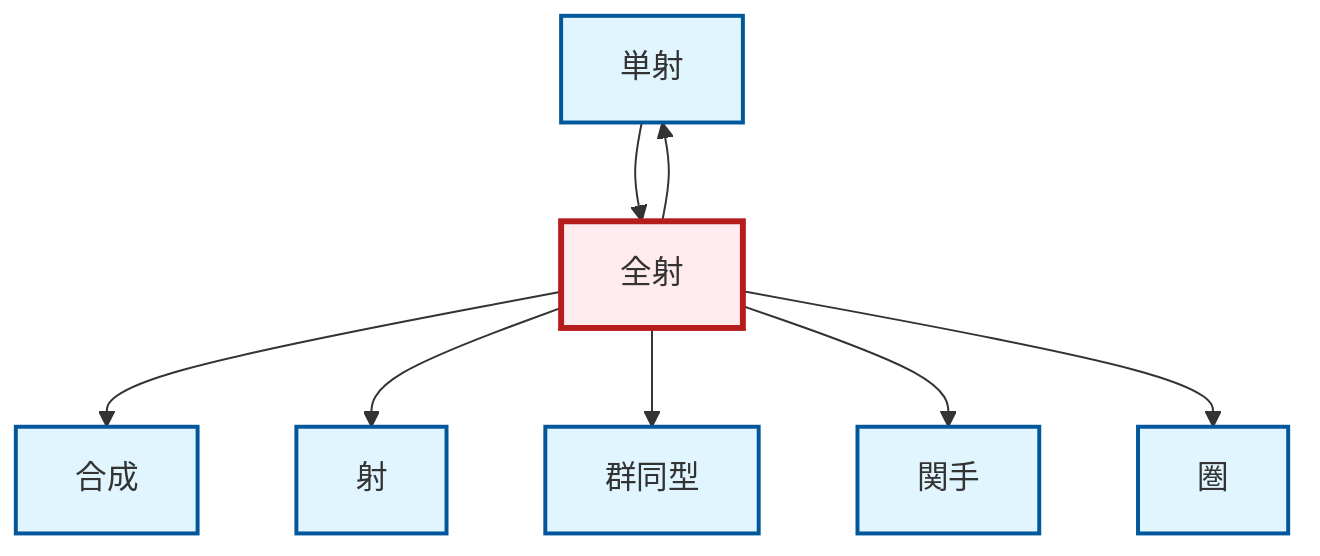 graph TD
    classDef definition fill:#e1f5fe,stroke:#01579b,stroke-width:2px
    classDef theorem fill:#f3e5f5,stroke:#4a148c,stroke-width:2px
    classDef axiom fill:#fff3e0,stroke:#e65100,stroke-width:2px
    classDef example fill:#e8f5e9,stroke:#1b5e20,stroke-width:2px
    classDef current fill:#ffebee,stroke:#b71c1c,stroke-width:3px
    def-functor["関手"]:::definition
    def-monomorphism["単射"]:::definition
    def-morphism["射"]:::definition
    def-epimorphism["全射"]:::definition
    def-composition["合成"]:::definition
    def-category["圏"]:::definition
    def-isomorphism["群同型"]:::definition
    def-epimorphism --> def-monomorphism
    def-epimorphism --> def-composition
    def-epimorphism --> def-morphism
    def-epimorphism --> def-isomorphism
    def-monomorphism --> def-epimorphism
    def-epimorphism --> def-functor
    def-epimorphism --> def-category
    class def-epimorphism current